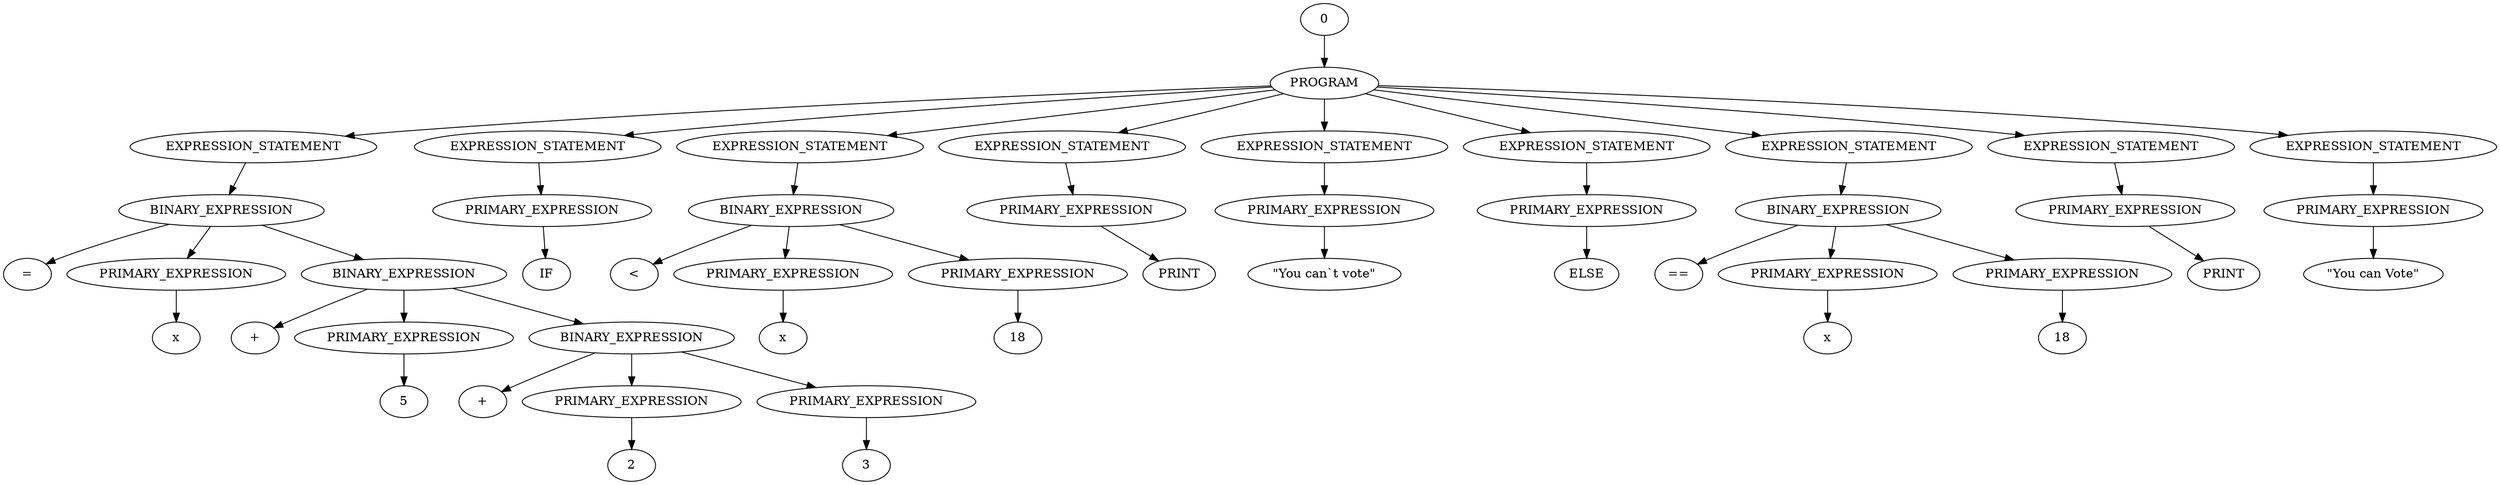 // Abstract Syntax Tree
digraph {
	1 [label=PROGRAM]
	0 -> 1
	2 [label=EXPRESSION_STATEMENT]
	1 -> 2
	3 [label=BINARY_EXPRESSION]
	2 -> 3
	4 [label="="]
	3 -> 4
	5 [label=PRIMARY_EXPRESSION]
	3 -> 5
	6 [label=x]
	5 -> 6
	7 [label=BINARY_EXPRESSION]
	3 -> 7
	8 [label="+"]
	7 -> 8
	9 [label=PRIMARY_EXPRESSION]
	7 -> 9
	10 [label=5]
	9 -> 10
	11 [label=BINARY_EXPRESSION]
	7 -> 11
	12 [label="+"]
	11 -> 12
	13 [label=PRIMARY_EXPRESSION]
	11 -> 13
	14 [label=2]
	13 -> 14
	15 [label=PRIMARY_EXPRESSION]
	11 -> 15
	16 [label=3]
	15 -> 16
	17 [label=EXPRESSION_STATEMENT]
	1 -> 17
	18 [label=PRIMARY_EXPRESSION]
	17 -> 18
	19 [label=IF]
	18 -> 19
	20 [label=EXPRESSION_STATEMENT]
	1 -> 20
	21 [label=BINARY_EXPRESSION]
	20 -> 21
	22 [label="<"]
	21 -> 22
	23 [label=PRIMARY_EXPRESSION]
	21 -> 23
	24 [label=x]
	23 -> 24
	25 [label=PRIMARY_EXPRESSION]
	21 -> 25
	26 [label=18]
	25 -> 26
	27 [label=EXPRESSION_STATEMENT]
	1 -> 27
	28 [label=PRIMARY_EXPRESSION]
	27 -> 28
	29 [label=PRINT]
	28 -> 29
	30 [label=EXPRESSION_STATEMENT]
	1 -> 30
	31 [label=PRIMARY_EXPRESSION]
	30 -> 31
	32 [label="\"You can`t vote\""]
	31 -> 32
	33 [label=EXPRESSION_STATEMENT]
	1 -> 33
	34 [label=PRIMARY_EXPRESSION]
	33 -> 34
	35 [label=ELSE]
	34 -> 35
	36 [label=EXPRESSION_STATEMENT]
	1 -> 36
	37 [label=BINARY_EXPRESSION]
	36 -> 37
	38 [label="=="]
	37 -> 38
	39 [label=PRIMARY_EXPRESSION]
	37 -> 39
	40 [label=x]
	39 -> 40
	41 [label=PRIMARY_EXPRESSION]
	37 -> 41
	42 [label=18]
	41 -> 42
	43 [label=EXPRESSION_STATEMENT]
	1 -> 43
	44 [label=PRIMARY_EXPRESSION]
	43 -> 44
	45 [label=PRINT]
	44 -> 45
	46 [label=EXPRESSION_STATEMENT]
	1 -> 46
	47 [label=PRIMARY_EXPRESSION]
	46 -> 47
	48 [label="\"You can Vote\""]
	47 -> 48
}
